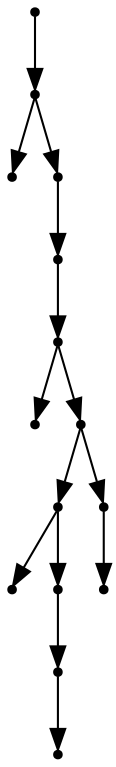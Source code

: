 digraph {
  14 [shape=point];
  13 [shape=point];
  0 [shape=point];
  12 [shape=point];
  11 [shape=point];
  10 [shape=point];
  1 [shape=point];
  9 [shape=point];
  6 [shape=point];
  2 [shape=point];
  5 [shape=point];
  4 [shape=point];
  3 [shape=point];
  8 [shape=point];
  7 [shape=point];
14 -> 13;
13 -> 0;
13 -> 12;
12 -> 11;
11 -> 10;
10 -> 1;
10 -> 9;
9 -> 6;
6 -> 2;
6 -> 5;
5 -> 4;
4 -> 3;
9 -> 8;
8 -> 7;
}
